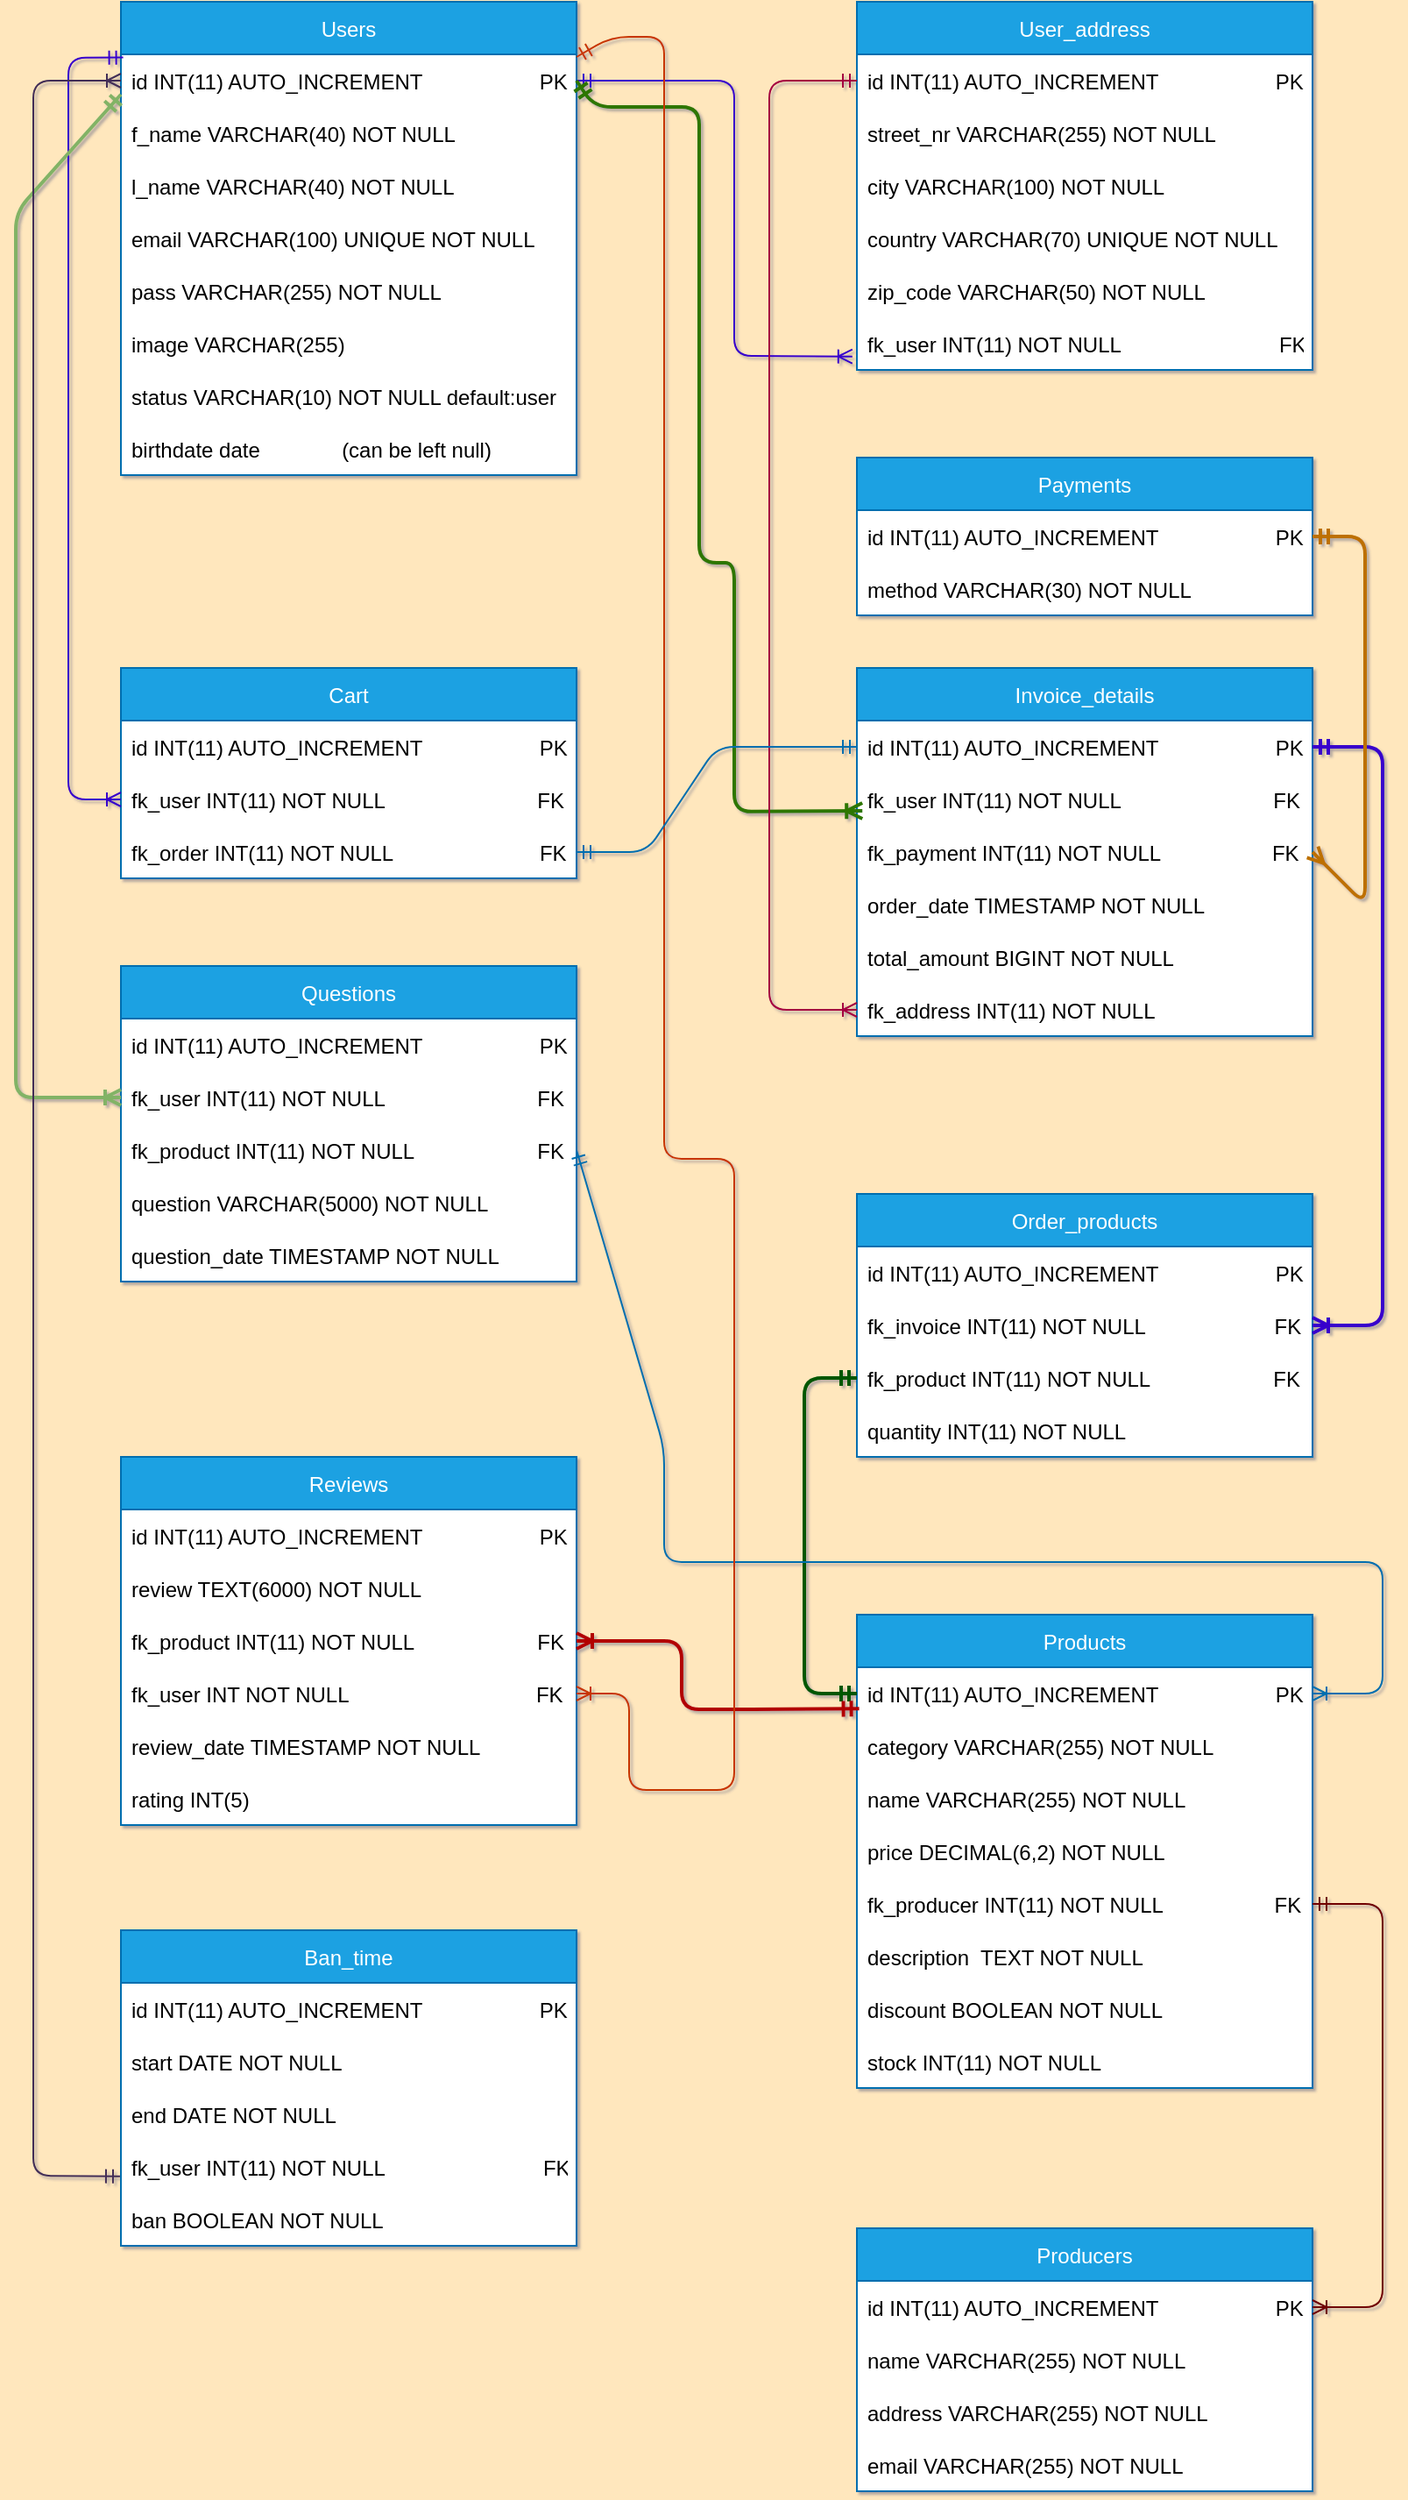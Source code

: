 <mxfile>
    <diagram id="TXM44qKY__VwPLUGStmF" name="Page-1">
        <mxGraphModel dx="488" dy="423" grid="1" gridSize="10" guides="1" tooltips="1" connect="1" arrows="1" fold="1" page="1" pageScale="1" pageWidth="850" pageHeight="1100" background="#FFE7BD" math="0" shadow="1">
            <root>
                <mxCell id="0"/>
                <mxCell id="1" parent="0"/>
                <mxCell id="2" value="Users" style="swimlane;fontStyle=0;childLayout=stackLayout;horizontal=1;startSize=30;horizontalStack=0;resizeParent=1;resizeParentMax=0;resizeLast=0;collapsible=1;marginBottom=0;swimlaneFillColor=default;fillColor=#1ba1e2;fontColor=#ffffff;strokeColor=#006EAF;" parent="1" vertex="1">
                    <mxGeometry x="80" y="40" width="260" height="270" as="geometry"/>
                </mxCell>
                <mxCell id="3" value="id INT(11) AUTO_INCREMENT                    PK" style="text;strokeColor=none;fillColor=none;align=left;verticalAlign=middle;spacingLeft=4;spacingRight=4;overflow=hidden;points=[[0,0.5],[1,0.5]];portConstraint=eastwest;rotatable=0;" parent="2" vertex="1">
                    <mxGeometry y="30" width="260" height="30" as="geometry"/>
                </mxCell>
                <mxCell id="4" value="f_name VARCHAR(40) NOT NULL" style="text;strokeColor=none;fillColor=none;align=left;verticalAlign=middle;spacingLeft=4;spacingRight=4;overflow=hidden;points=[[0,0.5],[1,0.5]];portConstraint=eastwest;rotatable=0;" parent="2" vertex="1">
                    <mxGeometry y="60" width="260" height="30" as="geometry"/>
                </mxCell>
                <mxCell id="5" value="l_name VARCHAR(40) NOT NULL" style="text;strokeColor=none;fillColor=none;align=left;verticalAlign=middle;spacingLeft=4;spacingRight=4;overflow=hidden;points=[[0,0.5],[1,0.5]];portConstraint=eastwest;rotatable=0;" parent="2" vertex="1">
                    <mxGeometry y="90" width="260" height="30" as="geometry"/>
                </mxCell>
                <mxCell id="6" value="email VARCHAR(100) UNIQUE NOT NULL" style="text;strokeColor=none;fillColor=none;align=left;verticalAlign=middle;spacingLeft=4;spacingRight=4;overflow=hidden;points=[[0,0.5],[1,0.5]];portConstraint=eastwest;rotatable=0;" parent="2" vertex="1">
                    <mxGeometry y="120" width="260" height="30" as="geometry"/>
                </mxCell>
                <mxCell id="7" value="pass VARCHAR(255) NOT NULL" style="text;strokeColor=none;fillColor=none;align=left;verticalAlign=middle;spacingLeft=4;spacingRight=4;overflow=hidden;points=[[0,0.5],[1,0.5]];portConstraint=eastwest;rotatable=0;" parent="2" vertex="1">
                    <mxGeometry y="150" width="260" height="30" as="geometry"/>
                </mxCell>
                <mxCell id="8" value="image VARCHAR(255) " style="text;strokeColor=none;fillColor=none;align=left;verticalAlign=middle;spacingLeft=4;spacingRight=4;overflow=hidden;points=[[0,0.5],[1,0.5]];portConstraint=eastwest;rotatable=0;" parent="2" vertex="1">
                    <mxGeometry y="180" width="260" height="30" as="geometry"/>
                </mxCell>
                <mxCell id="9" value="status VARCHAR(10) NOT NULL default:user " style="text;strokeColor=none;fillColor=none;align=left;verticalAlign=middle;spacingLeft=4;spacingRight=4;overflow=hidden;points=[[0,0.5],[1,0.5]];portConstraint=eastwest;rotatable=0;" parent="2" vertex="1">
                    <mxGeometry y="210" width="260" height="30" as="geometry"/>
                </mxCell>
                <mxCell id="20" value="birthdate date              (can be left null)" style="text;strokeColor=none;fillColor=none;align=left;verticalAlign=middle;spacingLeft=4;spacingRight=4;overflow=hidden;points=[[0,0.5],[1,0.5]];portConstraint=eastwest;rotatable=0;" parent="2" vertex="1">
                    <mxGeometry y="240" width="260" height="30" as="geometry"/>
                </mxCell>
                <mxCell id="21" value="User_address" style="swimlane;fontStyle=0;childLayout=stackLayout;horizontal=1;startSize=30;horizontalStack=0;resizeParent=1;resizeParentMax=0;resizeLast=0;collapsible=1;marginBottom=0;swimlaneFillColor=default;fillColor=#1ba1e2;fontColor=#ffffff;strokeColor=#006EAF;" parent="1" vertex="1">
                    <mxGeometry x="500" y="40" width="260" height="210" as="geometry"/>
                </mxCell>
                <mxCell id="22" value="id INT(11) AUTO_INCREMENT                    PK" style="text;strokeColor=none;fillColor=none;align=left;verticalAlign=middle;spacingLeft=4;spacingRight=4;overflow=hidden;points=[[0,0.5],[1,0.5]];portConstraint=eastwest;rotatable=0;" parent="21" vertex="1">
                    <mxGeometry y="30" width="260" height="30" as="geometry"/>
                </mxCell>
                <mxCell id="23" value="street_nr VARCHAR(255) NOT NULL" style="text;strokeColor=none;fillColor=none;align=left;verticalAlign=middle;spacingLeft=4;spacingRight=4;overflow=hidden;points=[[0,0.5],[1,0.5]];portConstraint=eastwest;rotatable=0;" parent="21" vertex="1">
                    <mxGeometry y="60" width="260" height="30" as="geometry"/>
                </mxCell>
                <mxCell id="24" value="city VARCHAR(100) NOT NULL" style="text;strokeColor=none;fillColor=none;align=left;verticalAlign=middle;spacingLeft=4;spacingRight=4;overflow=hidden;points=[[0,0.5],[1,0.5]];portConstraint=eastwest;rotatable=0;" parent="21" vertex="1">
                    <mxGeometry y="90" width="260" height="30" as="geometry"/>
                </mxCell>
                <mxCell id="25" value="country VARCHAR(70) UNIQUE NOT NULL" style="text;strokeColor=none;fillColor=none;align=left;verticalAlign=middle;spacingLeft=4;spacingRight=4;overflow=hidden;points=[[0,0.5],[1,0.5]];portConstraint=eastwest;rotatable=0;" parent="21" vertex="1">
                    <mxGeometry y="120" width="260" height="30" as="geometry"/>
                </mxCell>
                <mxCell id="26" value="zip_code VARCHAR(50) NOT NULL" style="text;strokeColor=none;fillColor=none;align=left;verticalAlign=middle;spacingLeft=4;spacingRight=4;overflow=hidden;points=[[0,0.5],[1,0.5]];portConstraint=eastwest;rotatable=0;" parent="21" vertex="1">
                    <mxGeometry y="150" width="260" height="30" as="geometry"/>
                </mxCell>
                <mxCell id="28" value="fk_user INT(11) NOT NULL                           FK" style="text;strokeColor=none;fillColor=none;align=left;verticalAlign=middle;spacingLeft=4;spacingRight=4;overflow=hidden;points=[[0,0.5],[1,0.5]];portConstraint=eastwest;rotatable=0;" parent="21" vertex="1">
                    <mxGeometry y="180" width="260" height="30" as="geometry"/>
                </mxCell>
                <mxCell id="32" value="" style="endArrow=ERoneToMany;html=1;exitX=1;exitY=0.5;exitDx=0;exitDy=0;fillColor=#6a00ff;strokeColor=#3700CC;startArrow=ERmandOne;startFill=0;endFill=0;entryX=-0.01;entryY=0.745;entryDx=0;entryDy=0;entryPerimeter=0;" parent="1" source="3" target="28" edge="1">
                    <mxGeometry width="50" height="50" relative="1" as="geometry">
                        <mxPoint x="420" y="300" as="sourcePoint"/>
                        <mxPoint x="450" y="260" as="targetPoint"/>
                        <Array as="points">
                            <mxPoint x="430" y="85"/>
                            <mxPoint x="430" y="242"/>
                        </Array>
                    </mxGeometry>
                </mxCell>
                <mxCell id="33" value="Cart" style="swimlane;fontStyle=0;childLayout=stackLayout;horizontal=1;startSize=30;horizontalStack=0;resizeParent=1;resizeParentMax=0;resizeLast=0;collapsible=1;marginBottom=0;swimlaneFillColor=default;fillColor=#1ba1e2;fontColor=#ffffff;strokeColor=#006EAF;" parent="1" vertex="1">
                    <mxGeometry x="80" y="420" width="260" height="120" as="geometry"/>
                </mxCell>
                <mxCell id="34" value="id INT(11) AUTO_INCREMENT                    PK" style="text;strokeColor=none;fillColor=none;align=left;verticalAlign=middle;spacingLeft=4;spacingRight=4;overflow=hidden;points=[[0,0.5],[1,0.5]];portConstraint=eastwest;rotatable=0;" parent="33" vertex="1">
                    <mxGeometry y="30" width="260" height="30" as="geometry"/>
                </mxCell>
                <mxCell id="35" value="fk_user INT(11) NOT NULL                          FK" style="text;strokeColor=none;fillColor=none;align=left;verticalAlign=middle;spacingLeft=4;spacingRight=4;overflow=hidden;points=[[0,0.5],[1,0.5]];portConstraint=eastwest;rotatable=0;" parent="33" vertex="1">
                    <mxGeometry y="60" width="260" height="30" as="geometry"/>
                </mxCell>
                <mxCell id="36" value="fk_order INT(11) NOT NULL                         FK" style="text;strokeColor=none;fillColor=none;align=left;verticalAlign=middle;spacingLeft=4;spacingRight=4;overflow=hidden;points=[[0,0.5],[1,0.5]];portConstraint=eastwest;rotatable=0;" parent="33" vertex="1">
                    <mxGeometry y="90" width="260" height="30" as="geometry"/>
                </mxCell>
                <mxCell id="44" value="Invoice_details" style="swimlane;fontStyle=0;childLayout=stackLayout;horizontal=1;startSize=30;horizontalStack=0;resizeParent=1;resizeParentMax=0;resizeLast=0;collapsible=1;marginBottom=0;swimlaneFillColor=default;fillColor=#1ba1e2;fontColor=#ffffff;strokeColor=#006EAF;" parent="1" vertex="1">
                    <mxGeometry x="500" y="420" width="260" height="210" as="geometry"/>
                </mxCell>
                <mxCell id="45" value="id INT(11) AUTO_INCREMENT                    PK" style="text;strokeColor=none;fillColor=none;align=left;verticalAlign=middle;spacingLeft=4;spacingRight=4;overflow=hidden;points=[[0,0.5],[1,0.5]];portConstraint=eastwest;rotatable=0;" parent="44" vertex="1">
                    <mxGeometry y="30" width="260" height="30" as="geometry"/>
                </mxCell>
                <mxCell id="46" value="fk_user INT(11) NOT NULL                          FK" style="text;strokeColor=none;fillColor=none;align=left;verticalAlign=middle;spacingLeft=4;spacingRight=4;overflow=hidden;points=[[0,0.5],[1,0.5]];portConstraint=eastwest;rotatable=0;" parent="44" vertex="1">
                    <mxGeometry y="60" width="260" height="30" as="geometry"/>
                </mxCell>
                <mxCell id="53" value="fk_payment INT(11) NOT NULL                   FK " style="text;strokeColor=none;fillColor=none;align=left;verticalAlign=middle;spacingLeft=4;spacingRight=4;overflow=hidden;points=[[0,0.5],[1,0.5]];portConstraint=eastwest;rotatable=0;" parent="44" vertex="1">
                    <mxGeometry y="90" width="260" height="30" as="geometry"/>
                </mxCell>
                <mxCell id="57" value="order_date TIMESTAMP NOT NULL " style="text;strokeColor=none;fillColor=none;align=left;verticalAlign=middle;spacingLeft=4;spacingRight=4;overflow=hidden;points=[[0,0.5],[1,0.5]];portConstraint=eastwest;rotatable=0;" parent="44" vertex="1">
                    <mxGeometry y="120" width="260" height="30" as="geometry"/>
                </mxCell>
                <mxCell id="58" value="total_amount BIGINT NOT NULL " style="text;strokeColor=none;fillColor=none;align=left;verticalAlign=middle;spacingLeft=4;spacingRight=4;overflow=hidden;points=[[0,0.5],[1,0.5]];portConstraint=eastwest;rotatable=0;" parent="44" vertex="1">
                    <mxGeometry y="150" width="260" height="30" as="geometry"/>
                </mxCell>
                <mxCell id="98" value="fk_address INT(11) NOT NULL " style="text;strokeColor=none;fillColor=none;align=left;verticalAlign=middle;spacingLeft=4;spacingRight=4;overflow=hidden;points=[[0,0.5],[1,0.5]];portConstraint=eastwest;rotatable=0;" vertex="1" parent="44">
                    <mxGeometry y="180" width="260" height="30" as="geometry"/>
                </mxCell>
                <mxCell id="54" value="" style="endArrow=ERmandOne;html=1;entryX=0.005;entryY=0.06;entryDx=0;entryDy=0;entryPerimeter=0;exitX=0;exitY=0.5;exitDx=0;exitDy=0;fillColor=#6a00ff;strokeColor=#3700CC;endFill=0;startArrow=ERoneToMany;startFill=0;" parent="1" source="35" target="3" edge="1">
                    <mxGeometry width="50" height="50" relative="1" as="geometry">
                        <mxPoint x="330" y="400" as="sourcePoint"/>
                        <mxPoint x="380" y="350" as="targetPoint"/>
                        <Array as="points">
                            <mxPoint x="50" y="495"/>
                            <mxPoint x="50" y="72"/>
                        </Array>
                    </mxGeometry>
                </mxCell>
                <mxCell id="56" style="edgeStyle=none;html=1;exitX=1;exitY=0.5;exitDx=0;exitDy=0;entryX=0.012;entryY=0.718;entryDx=0;entryDy=0;entryPerimeter=0;startArrow=ERmandOne;startFill=0;endArrow=ERoneToMany;endFill=0;fillColor=#60a917;strokeColor=#2D7600;strokeWidth=2;" parent="1" source="3" target="46" edge="1">
                    <mxGeometry relative="1" as="geometry">
                        <Array as="points">
                            <mxPoint x="350" y="100"/>
                            <mxPoint x="410" y="100"/>
                            <mxPoint x="410" y="360"/>
                            <mxPoint x="430" y="360"/>
                            <mxPoint x="430" y="502"/>
                        </Array>
                    </mxGeometry>
                </mxCell>
                <mxCell id="59" value="Order_products" style="swimlane;fontStyle=0;childLayout=stackLayout;horizontal=1;startSize=30;horizontalStack=0;resizeParent=1;resizeParentMax=0;resizeLast=0;collapsible=1;marginBottom=0;swimlaneFillColor=default;fillColor=#1ba1e2;fontColor=#ffffff;strokeColor=#006EAF;" parent="1" vertex="1">
                    <mxGeometry x="500" y="720" width="260" height="150" as="geometry"/>
                </mxCell>
                <mxCell id="60" value="id INT(11) AUTO_INCREMENT                    PK" style="text;strokeColor=none;fillColor=none;align=left;verticalAlign=middle;spacingLeft=4;spacingRight=4;overflow=hidden;points=[[0,0.5],[1,0.5]];portConstraint=eastwest;rotatable=0;" parent="59" vertex="1">
                    <mxGeometry y="30" width="260" height="30" as="geometry"/>
                </mxCell>
                <mxCell id="61" value="fk_invoice INT(11) NOT NULL                      FK" style="text;strokeColor=none;fillColor=none;align=left;verticalAlign=middle;spacingLeft=4;spacingRight=4;overflow=hidden;points=[[0,0.5],[1,0.5]];portConstraint=eastwest;rotatable=0;" parent="59" vertex="1">
                    <mxGeometry y="60" width="260" height="30" as="geometry"/>
                </mxCell>
                <mxCell id="62" value="fk_product INT(11) NOT NULL                     FK" style="text;strokeColor=none;fillColor=none;align=left;verticalAlign=middle;spacingLeft=4;spacingRight=4;overflow=hidden;points=[[0,0.5],[1,0.5]];portConstraint=eastwest;rotatable=0;" parent="59" vertex="1">
                    <mxGeometry y="90" width="260" height="30" as="geometry"/>
                </mxCell>
                <mxCell id="80" value="quantity INT(11) NOT NULL  " style="text;strokeColor=none;fillColor=none;align=left;verticalAlign=middle;spacingLeft=4;spacingRight=4;overflow=hidden;points=[[0,0.5],[1,0.5]];portConstraint=eastwest;rotatable=0;" parent="59" vertex="1">
                    <mxGeometry y="120" width="260" height="30" as="geometry"/>
                </mxCell>
                <mxCell id="67" value="Products" style="swimlane;fontStyle=0;childLayout=stackLayout;horizontal=1;startSize=30;horizontalStack=0;resizeParent=1;resizeParentMax=0;resizeLast=0;collapsible=1;marginBottom=0;swimlaneFillColor=default;fillColor=#1ba1e2;fontColor=#ffffff;strokeColor=#006EAF;" parent="1" vertex="1">
                    <mxGeometry x="500" y="960" width="260" height="270" as="geometry"/>
                </mxCell>
                <mxCell id="68" value="id INT(11) AUTO_INCREMENT                    PK" style="text;strokeColor=none;fillColor=none;align=left;verticalAlign=middle;spacingLeft=4;spacingRight=4;overflow=hidden;points=[[0,0.5],[1,0.5]];portConstraint=eastwest;rotatable=0;" parent="67" vertex="1">
                    <mxGeometry y="30" width="260" height="30" as="geometry"/>
                </mxCell>
                <mxCell id="69" value="category VARCHAR(255) NOT NULL            " style="text;strokeColor=none;fillColor=none;align=left;verticalAlign=middle;spacingLeft=4;spacingRight=4;overflow=hidden;points=[[0,0.5],[1,0.5]];portConstraint=eastwest;rotatable=0;" parent="67" vertex="1">
                    <mxGeometry y="60" width="260" height="30" as="geometry"/>
                </mxCell>
                <mxCell id="70" value="name VARCHAR(255) NOT NULL " style="text;strokeColor=none;fillColor=none;align=left;verticalAlign=middle;spacingLeft=4;spacingRight=4;overflow=hidden;points=[[0,0.5],[1,0.5]];portConstraint=eastwest;rotatable=0;" parent="67" vertex="1">
                    <mxGeometry y="90" width="260" height="30" as="geometry"/>
                </mxCell>
                <mxCell id="71" value="price DECIMAL(6,2) NOT NULL" style="text;strokeColor=none;fillColor=none;align=left;verticalAlign=middle;spacingLeft=4;spacingRight=4;overflow=hidden;points=[[0,0.5],[1,0.5]];portConstraint=eastwest;rotatable=0;" parent="67" vertex="1">
                    <mxGeometry y="120" width="260" height="30" as="geometry"/>
                </mxCell>
                <mxCell id="72" value="fk_producer INT(11) NOT NULL                   FK" style="text;strokeColor=none;fillColor=none;align=left;verticalAlign=middle;spacingLeft=4;spacingRight=4;overflow=hidden;points=[[0,0.5],[1,0.5]];portConstraint=eastwest;rotatable=0;" parent="67" vertex="1">
                    <mxGeometry y="150" width="260" height="30" as="geometry"/>
                </mxCell>
                <mxCell id="73" value="description  TEXT NOT NULL" style="text;strokeColor=none;fillColor=none;align=left;verticalAlign=middle;spacingLeft=4;spacingRight=4;overflow=hidden;points=[[0,0.5],[1,0.5]];portConstraint=eastwest;rotatable=0;" parent="67" vertex="1">
                    <mxGeometry y="180" width="260" height="30" as="geometry"/>
                </mxCell>
                <mxCell id="75" value="discount BOOLEAN NOT NULL" style="text;strokeColor=none;fillColor=none;align=left;verticalAlign=middle;spacingLeft=4;spacingRight=4;overflow=hidden;points=[[0,0.5],[1,0.5]];portConstraint=eastwest;rotatable=0;" parent="67" vertex="1">
                    <mxGeometry y="210" width="260" height="30" as="geometry"/>
                </mxCell>
                <mxCell id="124" value="stock INT(11) NOT NULL" style="text;strokeColor=none;fillColor=none;align=left;verticalAlign=middle;spacingLeft=4;spacingRight=4;overflow=hidden;points=[[0,0.5],[1,0.5]];portConstraint=eastwest;rotatable=0;" vertex="1" parent="67">
                    <mxGeometry y="240" width="260" height="30" as="geometry"/>
                </mxCell>
                <mxCell id="78" style="edgeStyle=none;html=1;exitX=1;exitY=0.5;exitDx=0;exitDy=0;entryX=1;entryY=0.5;entryDx=0;entryDy=0;startArrow=ERoneToMany;startFill=0;endArrow=ERmandOne;endFill=0;strokeWidth=2;fillColor=#6a00ff;strokeColor=#3700CC;" parent="1" source="61" target="45" edge="1">
                    <mxGeometry relative="1" as="geometry">
                        <Array as="points">
                            <mxPoint x="800" y="795"/>
                            <mxPoint x="800" y="465"/>
                        </Array>
                    </mxGeometry>
                </mxCell>
                <mxCell id="79" style="edgeStyle=none;html=1;exitX=0;exitY=0.5;exitDx=0;exitDy=0;entryX=0;entryY=0.5;entryDx=0;entryDy=0;startArrow=ERmandOne;startFill=0;endArrow=ERmandOne;endFill=0;strokeWidth=2;fillColor=#008a00;strokeColor=#005700;" parent="1" source="68" target="62" edge="1">
                    <mxGeometry relative="1" as="geometry">
                        <Array as="points">
                            <mxPoint x="470" y="1005"/>
                            <mxPoint x="470" y="825"/>
                        </Array>
                    </mxGeometry>
                </mxCell>
                <mxCell id="90" value="Payments" style="swimlane;fontStyle=0;childLayout=stackLayout;horizontal=1;startSize=30;horizontalStack=0;resizeParent=1;resizeParentMax=0;resizeLast=0;collapsible=1;marginBottom=0;swimlaneFillColor=default;fillColor=#1ba1e2;fontColor=#ffffff;strokeColor=#006EAF;" parent="1" vertex="1">
                    <mxGeometry x="500" y="300" width="260" height="90" as="geometry"/>
                </mxCell>
                <mxCell id="91" value="id INT(11) AUTO_INCREMENT                    PK" style="text;strokeColor=none;fillColor=none;align=left;verticalAlign=middle;spacingLeft=4;spacingRight=4;overflow=hidden;points=[[0,0.5],[1,0.5]];portConstraint=eastwest;rotatable=0;" parent="90" vertex="1">
                    <mxGeometry y="30" width="260" height="30" as="geometry"/>
                </mxCell>
                <mxCell id="92" value="method VARCHAR(30) NOT NULL" style="text;strokeColor=none;fillColor=none;align=left;verticalAlign=middle;spacingLeft=4;spacingRight=4;overflow=hidden;points=[[0,0.5],[1,0.5]];portConstraint=eastwest;rotatable=0;" parent="90" vertex="1">
                    <mxGeometry y="60" width="260" height="30" as="geometry"/>
                </mxCell>
                <mxCell id="97" style="edgeStyle=none;html=1;exitX=1;exitY=0.5;exitDx=0;exitDy=0;entryX=1;entryY=0.5;entryDx=0;entryDy=0;startArrow=ERmany;startFill=0;endArrow=ERmandOne;endFill=0;strokeWidth=2;fillColor=#f0a30a;strokeColor=#BD7000;" parent="1" source="53" target="91" edge="1">
                    <mxGeometry relative="1" as="geometry">
                        <Array as="points">
                            <mxPoint x="790" y="555"/>
                            <mxPoint x="790" y="345"/>
                        </Array>
                    </mxGeometry>
                </mxCell>
                <mxCell id="99" style="edgeStyle=none;html=1;entryX=0;entryY=0.5;entryDx=0;entryDy=0;endArrow=ERmandOne;endFill=0;fillColor=#d80073;strokeColor=#A50040;exitX=0;exitY=0.5;exitDx=0;exitDy=0;startArrow=ERoneToMany;startFill=0;" edge="1" parent="1" source="98" target="22">
                    <mxGeometry relative="1" as="geometry">
                        <mxPoint x="450" y="660" as="sourcePoint"/>
                        <Array as="points">
                            <mxPoint x="450" y="615"/>
                            <mxPoint x="450" y="85"/>
                        </Array>
                    </mxGeometry>
                </mxCell>
                <mxCell id="116" value="Producers" style="swimlane;fontStyle=0;childLayout=stackLayout;horizontal=1;startSize=30;horizontalStack=0;resizeParent=1;resizeParentMax=0;resizeLast=0;collapsible=1;marginBottom=0;swimlaneFillColor=default;fillColor=#1ba1e2;fontColor=#ffffff;strokeColor=#006EAF;" vertex="1" parent="1">
                    <mxGeometry x="500" y="1310" width="260" height="150" as="geometry"/>
                </mxCell>
                <mxCell id="117" value="id INT(11) AUTO_INCREMENT                    PK" style="text;strokeColor=none;fillColor=none;align=left;verticalAlign=middle;spacingLeft=4;spacingRight=4;overflow=hidden;points=[[0,0.5],[1,0.5]];portConstraint=eastwest;rotatable=0;" vertex="1" parent="116">
                    <mxGeometry y="30" width="260" height="30" as="geometry"/>
                </mxCell>
                <mxCell id="118" value="name VARCHAR(255) NOT NULL       " style="text;strokeColor=none;fillColor=none;align=left;verticalAlign=middle;spacingLeft=4;spacingRight=4;overflow=hidden;points=[[0,0.5],[1,0.5]];portConstraint=eastwest;rotatable=0;" vertex="1" parent="116">
                    <mxGeometry y="60" width="260" height="30" as="geometry"/>
                </mxCell>
                <mxCell id="119" value="address VARCHAR(255) NOT NULL " style="text;strokeColor=none;fillColor=none;align=left;verticalAlign=middle;spacingLeft=4;spacingRight=4;overflow=hidden;points=[[0,0.5],[1,0.5]];portConstraint=eastwest;rotatable=0;" vertex="1" parent="116">
                    <mxGeometry y="90" width="260" height="30" as="geometry"/>
                </mxCell>
                <mxCell id="120" value="email VARCHAR(255) NOT NULL" style="text;strokeColor=none;fillColor=none;align=left;verticalAlign=middle;spacingLeft=4;spacingRight=4;overflow=hidden;points=[[0,0.5],[1,0.5]];portConstraint=eastwest;rotatable=0;" vertex="1" parent="116">
                    <mxGeometry y="120" width="260" height="30" as="geometry"/>
                </mxCell>
                <mxCell id="125" style="edgeStyle=none;html=1;exitX=1;exitY=0.5;exitDx=0;exitDy=0;entryX=1;entryY=0.5;entryDx=0;entryDy=0;startArrow=ERmandOne;startFill=0;endArrow=ERoneToMany;endFill=0;fillColor=#a20025;strokeColor=#6F0000;" edge="1" parent="1" source="72" target="117">
                    <mxGeometry relative="1" as="geometry">
                        <Array as="points">
                            <mxPoint x="800" y="1125"/>
                            <mxPoint x="800" y="1355"/>
                        </Array>
                    </mxGeometry>
                </mxCell>
                <mxCell id="126" value="Questions" style="swimlane;fontStyle=0;childLayout=stackLayout;horizontal=1;startSize=30;horizontalStack=0;resizeParent=1;resizeParentMax=0;resizeLast=0;collapsible=1;marginBottom=0;swimlaneFillColor=default;fillColor=#1ba1e2;fontColor=#ffffff;strokeColor=#006EAF;" vertex="1" parent="1">
                    <mxGeometry x="80" y="590" width="260" height="180" as="geometry"/>
                </mxCell>
                <mxCell id="127" value="id INT(11) AUTO_INCREMENT                    PK" style="text;strokeColor=none;fillColor=none;align=left;verticalAlign=middle;spacingLeft=4;spacingRight=4;overflow=hidden;points=[[0,0.5],[1,0.5]];portConstraint=eastwest;rotatable=0;" vertex="1" parent="126">
                    <mxGeometry y="30" width="260" height="30" as="geometry"/>
                </mxCell>
                <mxCell id="128" value="fk_user INT(11) NOT NULL                          FK          " style="text;strokeColor=none;fillColor=none;align=left;verticalAlign=middle;spacingLeft=4;spacingRight=4;overflow=hidden;points=[[0,0.5],[1,0.5]];portConstraint=eastwest;rotatable=0;" vertex="1" parent="126">
                    <mxGeometry y="60" width="260" height="30" as="geometry"/>
                </mxCell>
                <mxCell id="129" value="fk_product INT(11) NOT NULL                     FK " style="text;strokeColor=none;fillColor=none;align=left;verticalAlign=middle;spacingLeft=4;spacingRight=4;overflow=hidden;points=[[0,0.5],[1,0.5]];portConstraint=eastwest;rotatable=0;" vertex="1" parent="126">
                    <mxGeometry y="90" width="260" height="30" as="geometry"/>
                </mxCell>
                <mxCell id="130" value="question VARCHAR(5000) NOT NULL" style="text;strokeColor=none;fillColor=none;align=left;verticalAlign=middle;spacingLeft=4;spacingRight=4;overflow=hidden;points=[[0,0.5],[1,0.5]];portConstraint=eastwest;rotatable=0;" vertex="1" parent="126">
                    <mxGeometry y="120" width="260" height="30" as="geometry"/>
                </mxCell>
                <mxCell id="131" value="question_date TIMESTAMP NOT NULL" style="text;strokeColor=none;fillColor=none;align=left;verticalAlign=middle;spacingLeft=4;spacingRight=4;overflow=hidden;points=[[0,0.5],[1,0.5]];portConstraint=eastwest;rotatable=0;" vertex="1" parent="126">
                    <mxGeometry y="150" width="260" height="30" as="geometry"/>
                </mxCell>
                <mxCell id="135" value="Reviews" style="swimlane;fontStyle=0;childLayout=stackLayout;horizontal=1;startSize=30;horizontalStack=0;resizeParent=1;resizeParentMax=0;resizeLast=0;collapsible=1;marginBottom=0;swimlaneFillColor=default;fillColor=#1ba1e2;fontColor=#ffffff;strokeColor=#006EAF;" vertex="1" parent="1">
                    <mxGeometry x="80" y="870" width="260" height="210" as="geometry"/>
                </mxCell>
                <mxCell id="136" value="id INT(11) AUTO_INCREMENT                    PK" style="text;strokeColor=none;fillColor=none;align=left;verticalAlign=middle;spacingLeft=4;spacingRight=4;overflow=hidden;points=[[0,0.5],[1,0.5]];portConstraint=eastwest;rotatable=0;" vertex="1" parent="135">
                    <mxGeometry y="30" width="260" height="30" as="geometry"/>
                </mxCell>
                <mxCell id="137" value="review TEXT(6000) NOT NULL            " style="text;strokeColor=none;fillColor=none;align=left;verticalAlign=middle;spacingLeft=4;spacingRight=4;overflow=hidden;points=[[0,0.5],[1,0.5]];portConstraint=eastwest;rotatable=0;" vertex="1" parent="135">
                    <mxGeometry y="60" width="260" height="30" as="geometry"/>
                </mxCell>
                <mxCell id="138" value="fk_product INT(11) NOT NULL                     FK" style="text;strokeColor=none;fillColor=none;align=left;verticalAlign=middle;spacingLeft=4;spacingRight=4;overflow=hidden;points=[[0,0.5],[1,0.5]];portConstraint=eastwest;rotatable=0;" vertex="1" parent="135">
                    <mxGeometry y="90" width="260" height="30" as="geometry"/>
                </mxCell>
                <mxCell id="141" value="fk_user INT NOT NULL                                FK" style="text;strokeColor=none;fillColor=none;align=left;verticalAlign=middle;spacingLeft=4;spacingRight=4;overflow=hidden;points=[[0,0.5],[1,0.5]];portConstraint=eastwest;rotatable=0;" vertex="1" parent="135">
                    <mxGeometry y="120" width="260" height="30" as="geometry"/>
                </mxCell>
                <mxCell id="142" value="review_date TIMESTAMP NOT NULL" style="text;strokeColor=none;fillColor=none;align=left;verticalAlign=middle;spacingLeft=4;spacingRight=4;overflow=hidden;points=[[0,0.5],[1,0.5]];portConstraint=eastwest;rotatable=0;" vertex="1" parent="135">
                    <mxGeometry y="150" width="260" height="30" as="geometry"/>
                </mxCell>
                <mxCell id="143" value="rating INT(5)" style="text;strokeColor=none;fillColor=none;align=left;verticalAlign=middle;spacingLeft=4;spacingRight=4;overflow=hidden;points=[[0,0.5],[1,0.5]];portConstraint=eastwest;rotatable=0;" vertex="1" parent="135">
                    <mxGeometry y="180" width="260" height="30" as="geometry"/>
                </mxCell>
                <mxCell id="145" style="edgeStyle=none;html=1;exitX=1;exitY=0.5;exitDx=0;exitDy=0;entryX=1;entryY=0.5;entryDx=0;entryDy=0;startArrow=ERmandOne;startFill=0;endArrow=ERoneToMany;endFill=0;fillColor=#1ba1e2;strokeColor=#006EAF;" edge="1" parent="1" source="129" target="68">
                    <mxGeometry relative="1" as="geometry">
                        <Array as="points">
                            <mxPoint x="390" y="865"/>
                            <mxPoint x="390" y="930"/>
                            <mxPoint x="800" y="930"/>
                            <mxPoint x="800" y="1005"/>
                        </Array>
                    </mxGeometry>
                </mxCell>
                <mxCell id="146" style="edgeStyle=none;html=1;exitX=0;exitY=0.5;exitDx=0;exitDy=0;entryX=0;entryY=0.763;entryDx=0;entryDy=0;entryPerimeter=0;startArrow=ERoneToMany;startFill=0;endArrow=ERmandOne;endFill=0;fillColor=#d5e8d4;strokeColor=#82b366;gradientColor=#97d077;strokeWidth=2;" edge="1" parent="1" source="128" target="3">
                    <mxGeometry relative="1" as="geometry">
                        <Array as="points">
                            <mxPoint x="20" y="665"/>
                            <mxPoint x="20" y="160"/>
                        </Array>
                    </mxGeometry>
                </mxCell>
                <mxCell id="147" style="edgeStyle=none;html=1;exitX=1;exitY=0.5;exitDx=0;exitDy=0;entryX=0.005;entryY=-0.212;entryDx=0;entryDy=0;entryPerimeter=0;startArrow=ERoneToMany;startFill=0;endArrow=ERmandOne;endFill=0;strokeWidth=2;fillColor=#e51400;strokeColor=#B20000;" edge="1" parent="1" source="138" target="69">
                    <mxGeometry relative="1" as="geometry">
                        <Array as="points">
                            <mxPoint x="400" y="975"/>
                            <mxPoint x="400" y="1014"/>
                            <mxPoint x="450" y="1014"/>
                        </Array>
                    </mxGeometry>
                </mxCell>
                <mxCell id="148" style="edgeStyle=none;html=1;exitX=1;exitY=0.5;exitDx=0;exitDy=0;entryX=1;entryY=0.05;entryDx=0;entryDy=0;entryPerimeter=0;startArrow=ERoneToMany;startFill=0;endArrow=ERmandOne;endFill=0;strokeWidth=1;fillColor=#fa6800;strokeColor=#C73500;" edge="1" parent="1" source="141" target="3">
                    <mxGeometry relative="1" as="geometry">
                        <Array as="points">
                            <mxPoint x="370" y="1005"/>
                            <mxPoint x="370" y="1060"/>
                            <mxPoint x="430" y="1060"/>
                            <mxPoint x="430" y="700"/>
                            <mxPoint x="390" y="700"/>
                            <mxPoint x="390" y="60"/>
                            <mxPoint x="360" y="60"/>
                        </Array>
                    </mxGeometry>
                </mxCell>
                <mxCell id="149" value="Ban_time" style="swimlane;fontStyle=0;childLayout=stackLayout;horizontal=1;startSize=30;horizontalStack=0;resizeParent=1;resizeParentMax=0;resizeLast=0;collapsible=1;marginBottom=0;swimlaneFillColor=default;fillColor=#1ba1e2;fontColor=#ffffff;strokeColor=#006EAF;" vertex="1" parent="1">
                    <mxGeometry x="80" y="1140" width="260" height="180" as="geometry"/>
                </mxCell>
                <mxCell id="150" value="id INT(11) AUTO_INCREMENT                    PK" style="text;strokeColor=none;fillColor=none;align=left;verticalAlign=middle;spacingLeft=4;spacingRight=4;overflow=hidden;points=[[0,0.5],[1,0.5]];portConstraint=eastwest;rotatable=0;" vertex="1" parent="149">
                    <mxGeometry y="30" width="260" height="30" as="geometry"/>
                </mxCell>
                <mxCell id="151" value="start DATE NOT NULL       " style="text;strokeColor=none;fillColor=none;align=left;verticalAlign=middle;spacingLeft=4;spacingRight=4;overflow=hidden;points=[[0,0.5],[1,0.5]];portConstraint=eastwest;rotatable=0;" vertex="1" parent="149">
                    <mxGeometry y="60" width="260" height="30" as="geometry"/>
                </mxCell>
                <mxCell id="152" value="end DATE NOT NULL" style="text;strokeColor=none;fillColor=none;align=left;verticalAlign=middle;spacingLeft=4;spacingRight=4;overflow=hidden;points=[[0,0.5],[1,0.5]];portConstraint=eastwest;rotatable=0;" vertex="1" parent="149">
                    <mxGeometry y="90" width="260" height="30" as="geometry"/>
                </mxCell>
                <mxCell id="153" value="fk_user INT(11) NOT NULL                           FK" style="text;strokeColor=none;fillColor=none;align=left;verticalAlign=middle;spacingLeft=4;spacingRight=4;overflow=hidden;points=[[0,0.5],[1,0.5]];portConstraint=eastwest;rotatable=0;" vertex="1" parent="149">
                    <mxGeometry y="120" width="260" height="30" as="geometry"/>
                </mxCell>
                <mxCell id="160" value="ban BOOLEAN NOT NULL" style="text;strokeColor=none;fillColor=none;align=left;verticalAlign=middle;spacingLeft=4;spacingRight=4;overflow=hidden;points=[[0,0.5],[1,0.5]];portConstraint=eastwest;rotatable=0;" vertex="1" parent="149">
                    <mxGeometry y="150" width="260" height="30" as="geometry"/>
                </mxCell>
                <mxCell id="154" style="edgeStyle=none;html=1;exitX=0;exitY=0.5;exitDx=0;exitDy=0;startArrow=ERoneToMany;startFill=0;endArrow=ERmandOne;endFill=0;strokeWidth=1;entryX=-0.002;entryY=0.679;entryDx=0;entryDy=0;entryPerimeter=0;fillColor=#76608a;strokeColor=#432D57;" edge="1" parent="1" source="3" target="153">
                    <mxGeometry relative="1" as="geometry">
                        <mxPoint x="70" y="1518.889" as="targetPoint"/>
                        <Array as="points">
                            <mxPoint x="30" y="85"/>
                            <mxPoint x="30" y="1280"/>
                        </Array>
                    </mxGeometry>
                </mxCell>
                <mxCell id="161" style="edgeStyle=none;html=1;exitX=1;exitY=0.5;exitDx=0;exitDy=0;entryX=0;entryY=0.5;entryDx=0;entryDy=0;startArrow=ERmandOne;startFill=0;endArrow=ERmandOne;endFill=0;strokeWidth=1;fillColor=#1ba1e2;strokeColor=#006EAF;" edge="1" parent="1" source="36" target="45">
                    <mxGeometry relative="1" as="geometry">
                        <Array as="points">
                            <mxPoint x="380" y="525"/>
                            <mxPoint x="420" y="465"/>
                        </Array>
                    </mxGeometry>
                </mxCell>
            </root>
        </mxGraphModel>
    </diagram>
</mxfile>